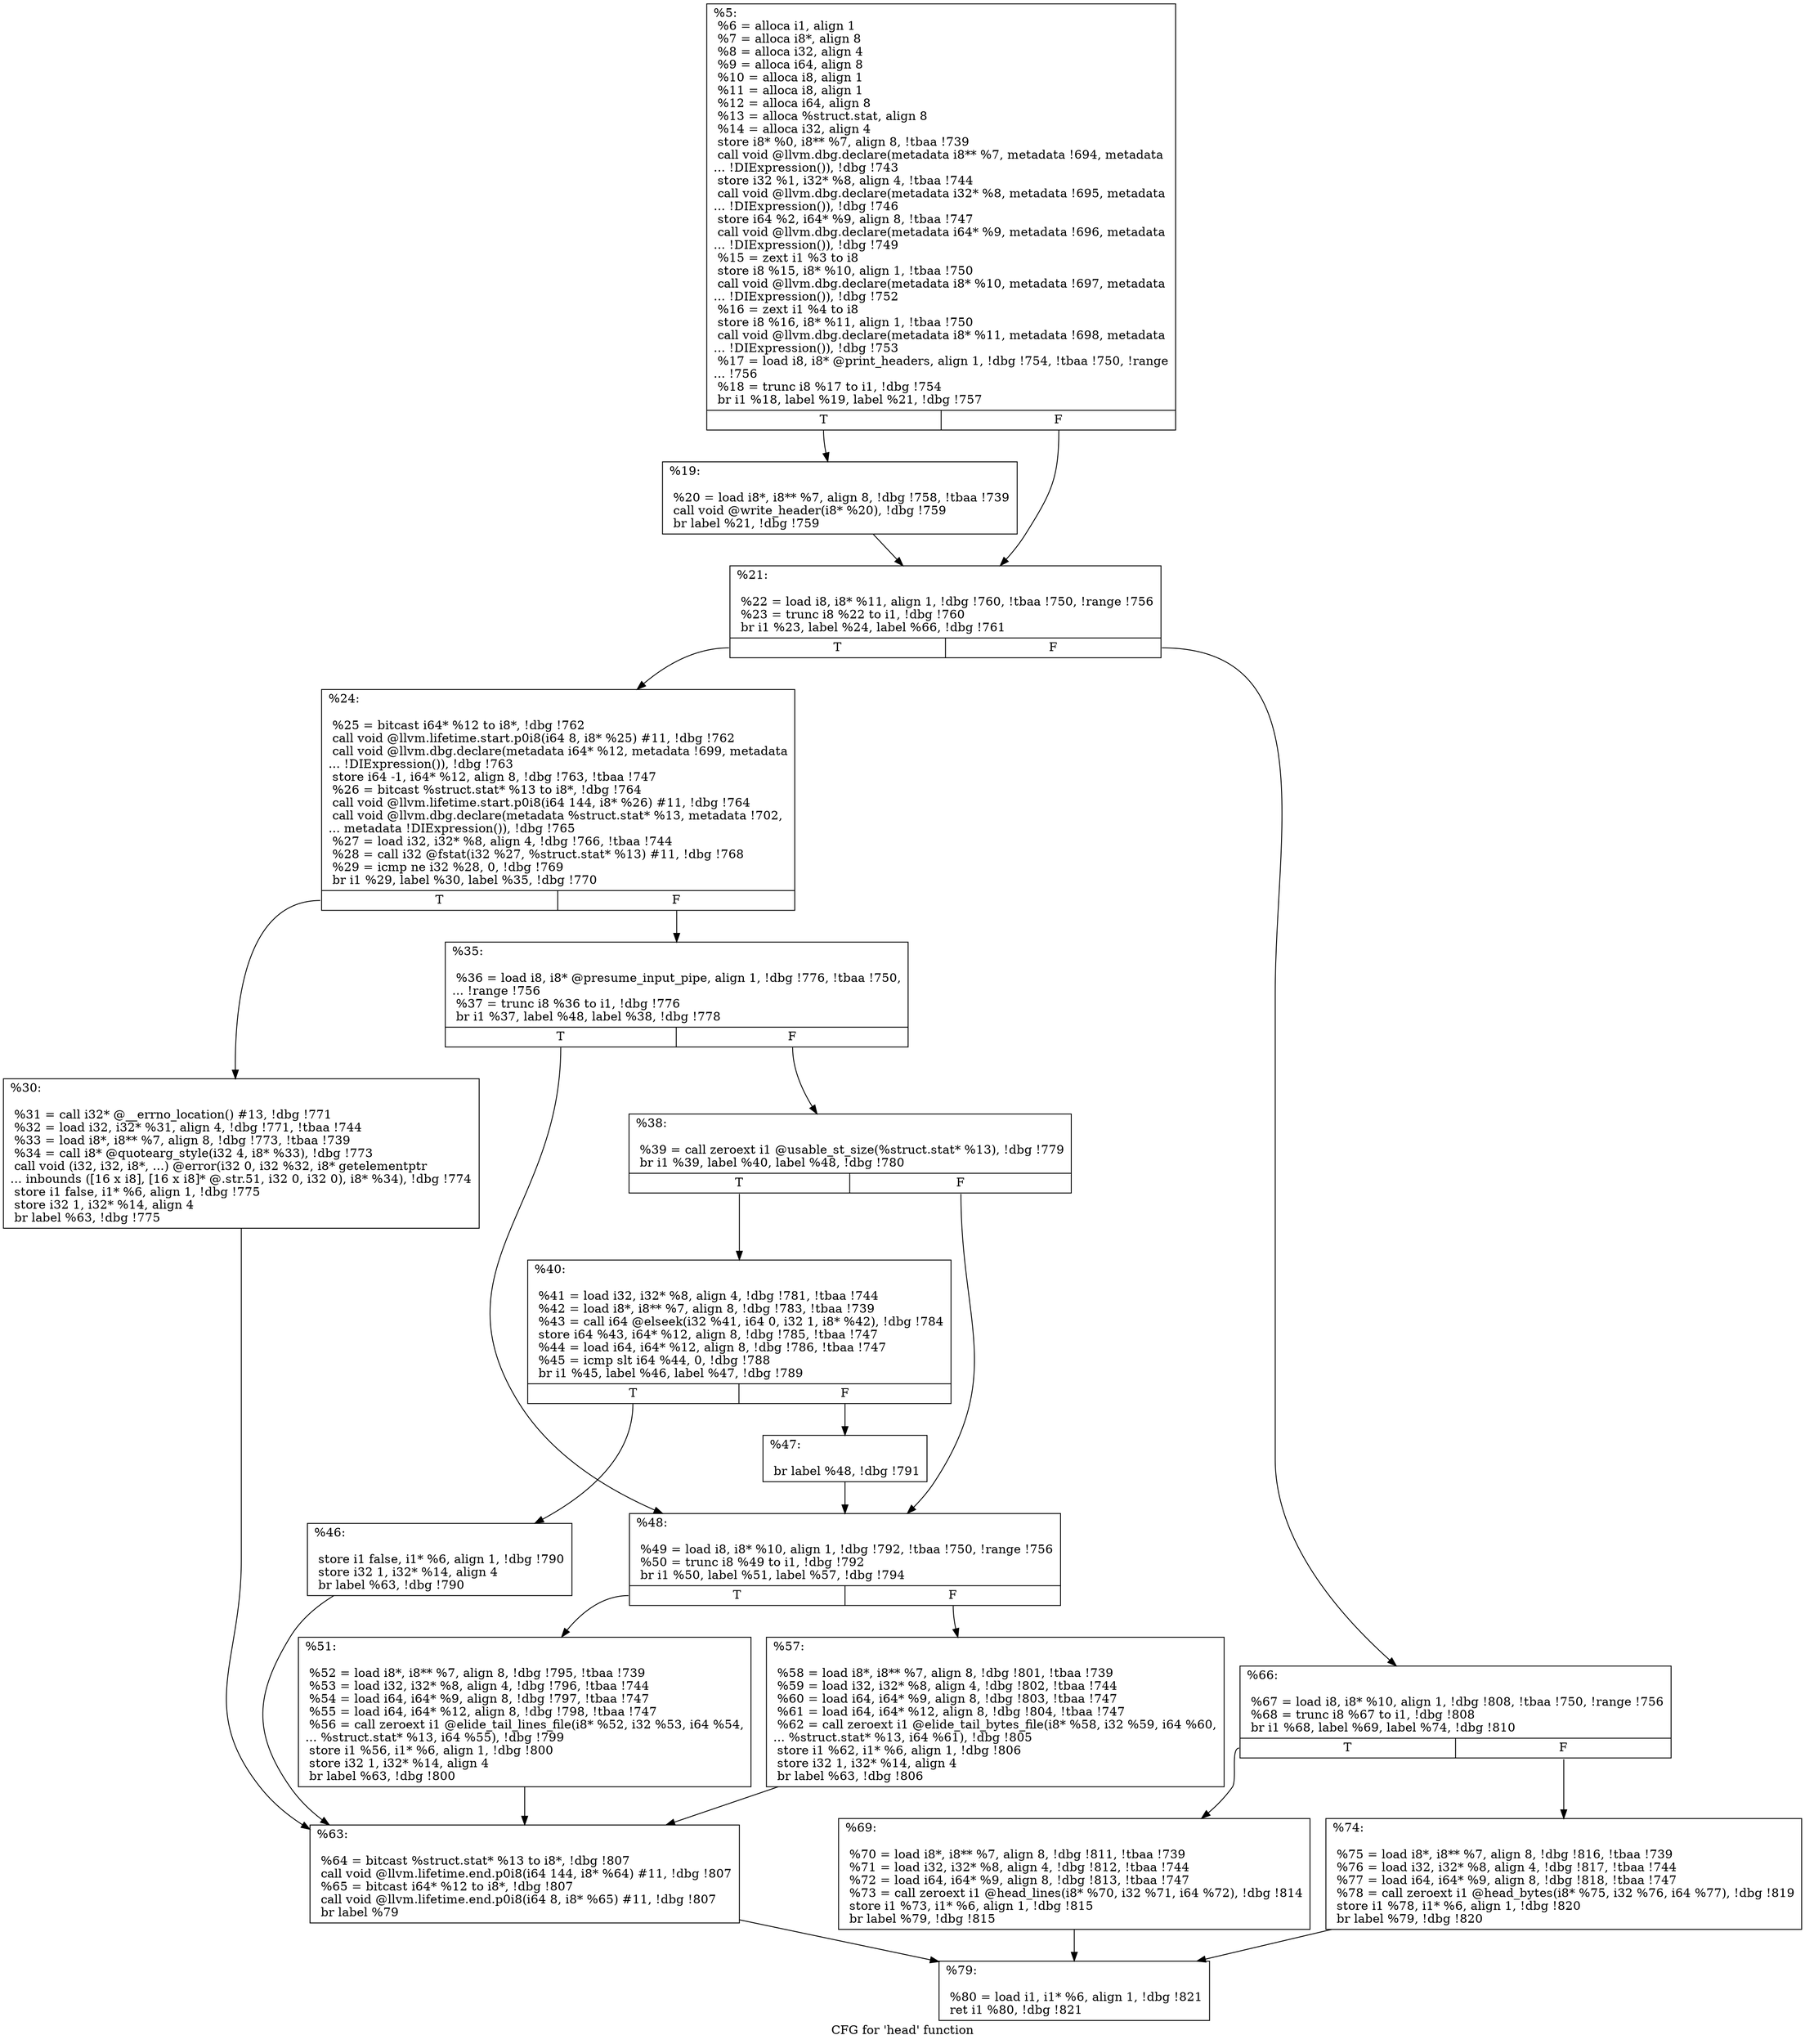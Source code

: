 digraph "CFG for 'head' function" {
	label="CFG for 'head' function";

	Node0x20e9490 [shape=record,label="{%5:\l  %6 = alloca i1, align 1\l  %7 = alloca i8*, align 8\l  %8 = alloca i32, align 4\l  %9 = alloca i64, align 8\l  %10 = alloca i8, align 1\l  %11 = alloca i8, align 1\l  %12 = alloca i64, align 8\l  %13 = alloca %struct.stat, align 8\l  %14 = alloca i32, align 4\l  store i8* %0, i8** %7, align 8, !tbaa !739\l  call void @llvm.dbg.declare(metadata i8** %7, metadata !694, metadata\l... !DIExpression()), !dbg !743\l  store i32 %1, i32* %8, align 4, !tbaa !744\l  call void @llvm.dbg.declare(metadata i32* %8, metadata !695, metadata\l... !DIExpression()), !dbg !746\l  store i64 %2, i64* %9, align 8, !tbaa !747\l  call void @llvm.dbg.declare(metadata i64* %9, metadata !696, metadata\l... !DIExpression()), !dbg !749\l  %15 = zext i1 %3 to i8\l  store i8 %15, i8* %10, align 1, !tbaa !750\l  call void @llvm.dbg.declare(metadata i8* %10, metadata !697, metadata\l... !DIExpression()), !dbg !752\l  %16 = zext i1 %4 to i8\l  store i8 %16, i8* %11, align 1, !tbaa !750\l  call void @llvm.dbg.declare(metadata i8* %11, metadata !698, metadata\l... !DIExpression()), !dbg !753\l  %17 = load i8, i8* @print_headers, align 1, !dbg !754, !tbaa !750, !range\l... !756\l  %18 = trunc i8 %17 to i1, !dbg !754\l  br i1 %18, label %19, label %21, !dbg !757\l|{<s0>T|<s1>F}}"];
	Node0x20e9490:s0 -> Node0x21408c0;
	Node0x20e9490:s1 -> Node0x2140910;
	Node0x21408c0 [shape=record,label="{%19:\l\l  %20 = load i8*, i8** %7, align 8, !dbg !758, !tbaa !739\l  call void @write_header(i8* %20), !dbg !759\l  br label %21, !dbg !759\l}"];
	Node0x21408c0 -> Node0x2140910;
	Node0x2140910 [shape=record,label="{%21:\l\l  %22 = load i8, i8* %11, align 1, !dbg !760, !tbaa !750, !range !756\l  %23 = trunc i8 %22 to i1, !dbg !760\l  br i1 %23, label %24, label %66, !dbg !761\l|{<s0>T|<s1>F}}"];
	Node0x2140910:s0 -> Node0x2140960;
	Node0x2140910:s1 -> Node0x2140cd0;
	Node0x2140960 [shape=record,label="{%24:\l\l  %25 = bitcast i64* %12 to i8*, !dbg !762\l  call void @llvm.lifetime.start.p0i8(i64 8, i8* %25) #11, !dbg !762\l  call void @llvm.dbg.declare(metadata i64* %12, metadata !699, metadata\l... !DIExpression()), !dbg !763\l  store i64 -1, i64* %12, align 8, !dbg !763, !tbaa !747\l  %26 = bitcast %struct.stat* %13 to i8*, !dbg !764\l  call void @llvm.lifetime.start.p0i8(i64 144, i8* %26) #11, !dbg !764\l  call void @llvm.dbg.declare(metadata %struct.stat* %13, metadata !702,\l... metadata !DIExpression()), !dbg !765\l  %27 = load i32, i32* %8, align 4, !dbg !766, !tbaa !744\l  %28 = call i32 @fstat(i32 %27, %struct.stat* %13) #11, !dbg !768\l  %29 = icmp ne i32 %28, 0, !dbg !769\l  br i1 %29, label %30, label %35, !dbg !770\l|{<s0>T|<s1>F}}"];
	Node0x2140960:s0 -> Node0x21409b0;
	Node0x2140960:s1 -> Node0x2140a00;
	Node0x21409b0 [shape=record,label="{%30:\l\l  %31 = call i32* @__errno_location() #13, !dbg !771\l  %32 = load i32, i32* %31, align 4, !dbg !771, !tbaa !744\l  %33 = load i8*, i8** %7, align 8, !dbg !773, !tbaa !739\l  %34 = call i8* @quotearg_style(i32 4, i8* %33), !dbg !773\l  call void (i32, i32, i8*, ...) @error(i32 0, i32 %32, i8* getelementptr\l... inbounds ([16 x i8], [16 x i8]* @.str.51, i32 0, i32 0), i8* %34), !dbg !774\l  store i1 false, i1* %6, align 1, !dbg !775\l  store i32 1, i32* %14, align 4\l  br label %63, !dbg !775\l}"];
	Node0x21409b0 -> Node0x2140c80;
	Node0x2140a00 [shape=record,label="{%35:\l\l  %36 = load i8, i8* @presume_input_pipe, align 1, !dbg !776, !tbaa !750,\l... !range !756\l  %37 = trunc i8 %36 to i1, !dbg !776\l  br i1 %37, label %48, label %38, !dbg !778\l|{<s0>T|<s1>F}}"];
	Node0x2140a00:s0 -> Node0x2140b90;
	Node0x2140a00:s1 -> Node0x2140a50;
	Node0x2140a50 [shape=record,label="{%38:\l\l  %39 = call zeroext i1 @usable_st_size(%struct.stat* %13), !dbg !779\l  br i1 %39, label %40, label %48, !dbg !780\l|{<s0>T|<s1>F}}"];
	Node0x2140a50:s0 -> Node0x2140aa0;
	Node0x2140a50:s1 -> Node0x2140b90;
	Node0x2140aa0 [shape=record,label="{%40:\l\l  %41 = load i32, i32* %8, align 4, !dbg !781, !tbaa !744\l  %42 = load i8*, i8** %7, align 8, !dbg !783, !tbaa !739\l  %43 = call i64 @elseek(i32 %41, i64 0, i32 1, i8* %42), !dbg !784\l  store i64 %43, i64* %12, align 8, !dbg !785, !tbaa !747\l  %44 = load i64, i64* %12, align 8, !dbg !786, !tbaa !747\l  %45 = icmp slt i64 %44, 0, !dbg !788\l  br i1 %45, label %46, label %47, !dbg !789\l|{<s0>T|<s1>F}}"];
	Node0x2140aa0:s0 -> Node0x2140af0;
	Node0x2140aa0:s1 -> Node0x2140b40;
	Node0x2140af0 [shape=record,label="{%46:\l\l  store i1 false, i1* %6, align 1, !dbg !790\l  store i32 1, i32* %14, align 4\l  br label %63, !dbg !790\l}"];
	Node0x2140af0 -> Node0x2140c80;
	Node0x2140b40 [shape=record,label="{%47:\l\l  br label %48, !dbg !791\l}"];
	Node0x2140b40 -> Node0x2140b90;
	Node0x2140b90 [shape=record,label="{%48:\l\l  %49 = load i8, i8* %10, align 1, !dbg !792, !tbaa !750, !range !756\l  %50 = trunc i8 %49 to i1, !dbg !792\l  br i1 %50, label %51, label %57, !dbg !794\l|{<s0>T|<s1>F}}"];
	Node0x2140b90:s0 -> Node0x2140be0;
	Node0x2140b90:s1 -> Node0x2140c30;
	Node0x2140be0 [shape=record,label="{%51:\l\l  %52 = load i8*, i8** %7, align 8, !dbg !795, !tbaa !739\l  %53 = load i32, i32* %8, align 4, !dbg !796, !tbaa !744\l  %54 = load i64, i64* %9, align 8, !dbg !797, !tbaa !747\l  %55 = load i64, i64* %12, align 8, !dbg !798, !tbaa !747\l  %56 = call zeroext i1 @elide_tail_lines_file(i8* %52, i32 %53, i64 %54,\l... %struct.stat* %13, i64 %55), !dbg !799\l  store i1 %56, i1* %6, align 1, !dbg !800\l  store i32 1, i32* %14, align 4\l  br label %63, !dbg !800\l}"];
	Node0x2140be0 -> Node0x2140c80;
	Node0x2140c30 [shape=record,label="{%57:\l\l  %58 = load i8*, i8** %7, align 8, !dbg !801, !tbaa !739\l  %59 = load i32, i32* %8, align 4, !dbg !802, !tbaa !744\l  %60 = load i64, i64* %9, align 8, !dbg !803, !tbaa !747\l  %61 = load i64, i64* %12, align 8, !dbg !804, !tbaa !747\l  %62 = call zeroext i1 @elide_tail_bytes_file(i8* %58, i32 %59, i64 %60,\l... %struct.stat* %13, i64 %61), !dbg !805\l  store i1 %62, i1* %6, align 1, !dbg !806\l  store i32 1, i32* %14, align 4\l  br label %63, !dbg !806\l}"];
	Node0x2140c30 -> Node0x2140c80;
	Node0x2140c80 [shape=record,label="{%63:\l\l  %64 = bitcast %struct.stat* %13 to i8*, !dbg !807\l  call void @llvm.lifetime.end.p0i8(i64 144, i8* %64) #11, !dbg !807\l  %65 = bitcast i64* %12 to i8*, !dbg !807\l  call void @llvm.lifetime.end.p0i8(i64 8, i8* %65) #11, !dbg !807\l  br label %79\l}"];
	Node0x2140c80 -> Node0x2140dc0;
	Node0x2140cd0 [shape=record,label="{%66:\l\l  %67 = load i8, i8* %10, align 1, !dbg !808, !tbaa !750, !range !756\l  %68 = trunc i8 %67 to i1, !dbg !808\l  br i1 %68, label %69, label %74, !dbg !810\l|{<s0>T|<s1>F}}"];
	Node0x2140cd0:s0 -> Node0x2140d20;
	Node0x2140cd0:s1 -> Node0x2140d70;
	Node0x2140d20 [shape=record,label="{%69:\l\l  %70 = load i8*, i8** %7, align 8, !dbg !811, !tbaa !739\l  %71 = load i32, i32* %8, align 4, !dbg !812, !tbaa !744\l  %72 = load i64, i64* %9, align 8, !dbg !813, !tbaa !747\l  %73 = call zeroext i1 @head_lines(i8* %70, i32 %71, i64 %72), !dbg !814\l  store i1 %73, i1* %6, align 1, !dbg !815\l  br label %79, !dbg !815\l}"];
	Node0x2140d20 -> Node0x2140dc0;
	Node0x2140d70 [shape=record,label="{%74:\l\l  %75 = load i8*, i8** %7, align 8, !dbg !816, !tbaa !739\l  %76 = load i32, i32* %8, align 4, !dbg !817, !tbaa !744\l  %77 = load i64, i64* %9, align 8, !dbg !818, !tbaa !747\l  %78 = call zeroext i1 @head_bytes(i8* %75, i32 %76, i64 %77), !dbg !819\l  store i1 %78, i1* %6, align 1, !dbg !820\l  br label %79, !dbg !820\l}"];
	Node0x2140d70 -> Node0x2140dc0;
	Node0x2140dc0 [shape=record,label="{%79:\l\l  %80 = load i1, i1* %6, align 1, !dbg !821\l  ret i1 %80, !dbg !821\l}"];
}
